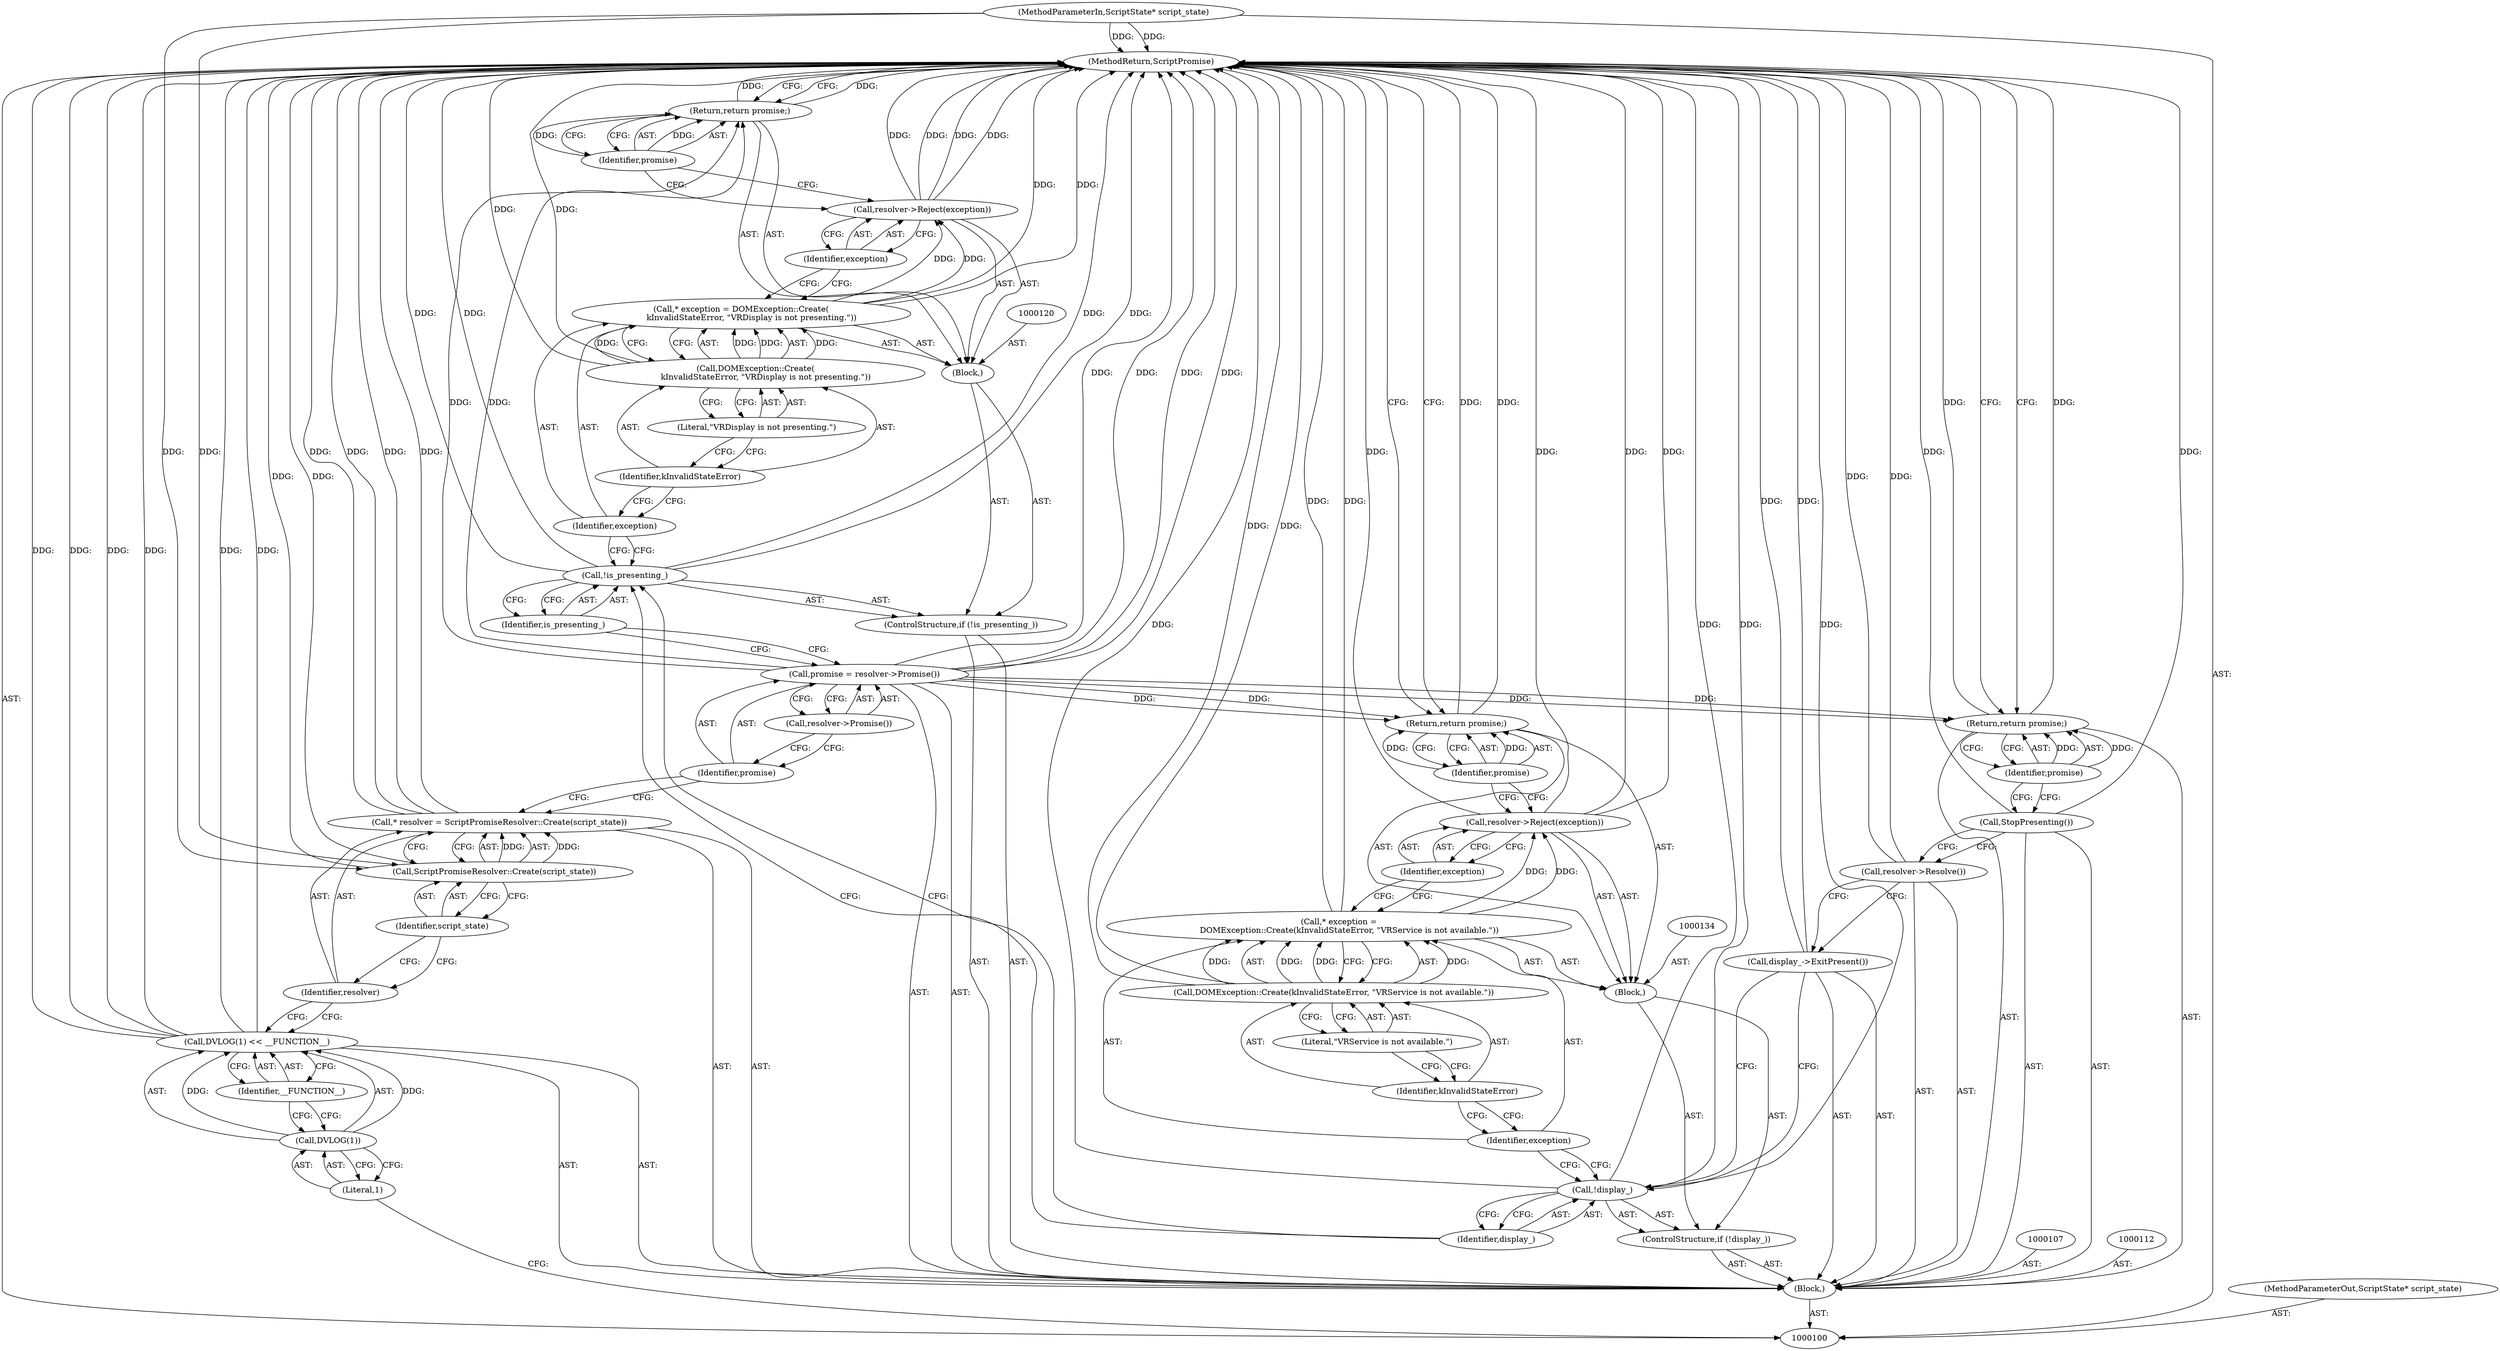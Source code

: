 digraph "0_Chrome_262e77a72493e36e8006aeeba1c7497a42ee5ad9_9" {
"1000149" [label="(MethodReturn,ScriptPromise)"];
"1000101" [label="(MethodParameterIn,ScriptState* script_state)"];
"1000202" [label="(MethodParameterOut,ScriptState* script_state)"];
"1000102" [label="(Block,)"];
"1000129" [label="(Identifier,promise)"];
"1000128" [label="(Return,return promise;)"];
"1000130" [label="(ControlStructure,if (!display_))"];
"1000131" [label="(Call,!display_)"];
"1000132" [label="(Identifier,display_)"];
"1000135" [label="(Call,* exception =\n        DOMException::Create(kInvalidStateError, \"VRService is not available.\"))"];
"1000136" [label="(Identifier,exception)"];
"1000133" [label="(Block,)"];
"1000138" [label="(Identifier,kInvalidStateError)"];
"1000139" [label="(Literal,\"VRService is not available.\")"];
"1000137" [label="(Call,DOMException::Create(kInvalidStateError, \"VRService is not available.\"))"];
"1000141" [label="(Identifier,exception)"];
"1000140" [label="(Call,resolver->Reject(exception))"];
"1000143" [label="(Identifier,promise)"];
"1000142" [label="(Return,return promise;)"];
"1000144" [label="(Call,display_->ExitPresent())"];
"1000106" [label="(Identifier,__FUNCTION__)"];
"1000103" [label="(Call,DVLOG(1) << __FUNCTION__)"];
"1000104" [label="(Call,DVLOG(1))"];
"1000105" [label="(Literal,1)"];
"1000145" [label="(Call,resolver->Resolve())"];
"1000146" [label="(Call,StopPresenting())"];
"1000147" [label="(Return,return promise;)"];
"1000148" [label="(Identifier,promise)"];
"1000108" [label="(Call,* resolver = ScriptPromiseResolver::Create(script_state))"];
"1000109" [label="(Identifier,resolver)"];
"1000110" [label="(Call,ScriptPromiseResolver::Create(script_state))"];
"1000111" [label="(Identifier,script_state)"];
"1000113" [label="(Call,promise = resolver->Promise())"];
"1000114" [label="(Identifier,promise)"];
"1000115" [label="(Call,resolver->Promise())"];
"1000116" [label="(ControlStructure,if (!is_presenting_))"];
"1000117" [label="(Call,!is_presenting_)"];
"1000118" [label="(Identifier,is_presenting_)"];
"1000121" [label="(Call,* exception = DOMException::Create(\n        kInvalidStateError, \"VRDisplay is not presenting.\"))"];
"1000122" [label="(Identifier,exception)"];
"1000123" [label="(Call,DOMException::Create(\n        kInvalidStateError, \"VRDisplay is not presenting.\"))"];
"1000119" [label="(Block,)"];
"1000125" [label="(Literal,\"VRDisplay is not presenting.\")"];
"1000124" [label="(Identifier,kInvalidStateError)"];
"1000127" [label="(Identifier,exception)"];
"1000126" [label="(Call,resolver->Reject(exception))"];
"1000149" -> "1000100"  [label="AST: "];
"1000149" -> "1000128"  [label="CFG: "];
"1000149" -> "1000142"  [label="CFG: "];
"1000149" -> "1000147"  [label="CFG: "];
"1000147" -> "1000149"  [label="DDG: "];
"1000142" -> "1000149"  [label="DDG: "];
"1000117" -> "1000149"  [label="DDG: "];
"1000117" -> "1000149"  [label="DDG: "];
"1000126" -> "1000149"  [label="DDG: "];
"1000126" -> "1000149"  [label="DDG: "];
"1000103" -> "1000149"  [label="DDG: "];
"1000103" -> "1000149"  [label="DDG: "];
"1000103" -> "1000149"  [label="DDG: "];
"1000113" -> "1000149"  [label="DDG: "];
"1000113" -> "1000149"  [label="DDG: "];
"1000140" -> "1000149"  [label="DDG: "];
"1000140" -> "1000149"  [label="DDG: "];
"1000145" -> "1000149"  [label="DDG: "];
"1000137" -> "1000149"  [label="DDG: "];
"1000146" -> "1000149"  [label="DDG: "];
"1000110" -> "1000149"  [label="DDG: "];
"1000121" -> "1000149"  [label="DDG: "];
"1000131" -> "1000149"  [label="DDG: "];
"1000131" -> "1000149"  [label="DDG: "];
"1000144" -> "1000149"  [label="DDG: "];
"1000101" -> "1000149"  [label="DDG: "];
"1000108" -> "1000149"  [label="DDG: "];
"1000108" -> "1000149"  [label="DDG: "];
"1000135" -> "1000149"  [label="DDG: "];
"1000123" -> "1000149"  [label="DDG: "];
"1000128" -> "1000149"  [label="DDG: "];
"1000101" -> "1000100"  [label="AST: "];
"1000101" -> "1000149"  [label="DDG: "];
"1000101" -> "1000110"  [label="DDG: "];
"1000202" -> "1000100"  [label="AST: "];
"1000102" -> "1000100"  [label="AST: "];
"1000103" -> "1000102"  [label="AST: "];
"1000107" -> "1000102"  [label="AST: "];
"1000108" -> "1000102"  [label="AST: "];
"1000112" -> "1000102"  [label="AST: "];
"1000113" -> "1000102"  [label="AST: "];
"1000116" -> "1000102"  [label="AST: "];
"1000130" -> "1000102"  [label="AST: "];
"1000144" -> "1000102"  [label="AST: "];
"1000145" -> "1000102"  [label="AST: "];
"1000146" -> "1000102"  [label="AST: "];
"1000147" -> "1000102"  [label="AST: "];
"1000129" -> "1000128"  [label="AST: "];
"1000129" -> "1000126"  [label="CFG: "];
"1000128" -> "1000129"  [label="CFG: "];
"1000129" -> "1000128"  [label="DDG: "];
"1000128" -> "1000119"  [label="AST: "];
"1000128" -> "1000129"  [label="CFG: "];
"1000129" -> "1000128"  [label="AST: "];
"1000149" -> "1000128"  [label="CFG: "];
"1000128" -> "1000149"  [label="DDG: "];
"1000129" -> "1000128"  [label="DDG: "];
"1000113" -> "1000128"  [label="DDG: "];
"1000130" -> "1000102"  [label="AST: "];
"1000131" -> "1000130"  [label="AST: "];
"1000133" -> "1000130"  [label="AST: "];
"1000131" -> "1000130"  [label="AST: "];
"1000131" -> "1000132"  [label="CFG: "];
"1000132" -> "1000131"  [label="AST: "];
"1000136" -> "1000131"  [label="CFG: "];
"1000144" -> "1000131"  [label="CFG: "];
"1000131" -> "1000149"  [label="DDG: "];
"1000131" -> "1000149"  [label="DDG: "];
"1000132" -> "1000131"  [label="AST: "];
"1000132" -> "1000117"  [label="CFG: "];
"1000131" -> "1000132"  [label="CFG: "];
"1000135" -> "1000133"  [label="AST: "];
"1000135" -> "1000137"  [label="CFG: "];
"1000136" -> "1000135"  [label="AST: "];
"1000137" -> "1000135"  [label="AST: "];
"1000141" -> "1000135"  [label="CFG: "];
"1000135" -> "1000149"  [label="DDG: "];
"1000137" -> "1000135"  [label="DDG: "];
"1000137" -> "1000135"  [label="DDG: "];
"1000135" -> "1000140"  [label="DDG: "];
"1000136" -> "1000135"  [label="AST: "];
"1000136" -> "1000131"  [label="CFG: "];
"1000138" -> "1000136"  [label="CFG: "];
"1000133" -> "1000130"  [label="AST: "];
"1000134" -> "1000133"  [label="AST: "];
"1000135" -> "1000133"  [label="AST: "];
"1000140" -> "1000133"  [label="AST: "];
"1000142" -> "1000133"  [label="AST: "];
"1000138" -> "1000137"  [label="AST: "];
"1000138" -> "1000136"  [label="CFG: "];
"1000139" -> "1000138"  [label="CFG: "];
"1000139" -> "1000137"  [label="AST: "];
"1000139" -> "1000138"  [label="CFG: "];
"1000137" -> "1000139"  [label="CFG: "];
"1000137" -> "1000135"  [label="AST: "];
"1000137" -> "1000139"  [label="CFG: "];
"1000138" -> "1000137"  [label="AST: "];
"1000139" -> "1000137"  [label="AST: "];
"1000135" -> "1000137"  [label="CFG: "];
"1000137" -> "1000149"  [label="DDG: "];
"1000137" -> "1000135"  [label="DDG: "];
"1000137" -> "1000135"  [label="DDG: "];
"1000141" -> "1000140"  [label="AST: "];
"1000141" -> "1000135"  [label="CFG: "];
"1000140" -> "1000141"  [label="CFG: "];
"1000140" -> "1000133"  [label="AST: "];
"1000140" -> "1000141"  [label="CFG: "];
"1000141" -> "1000140"  [label="AST: "];
"1000143" -> "1000140"  [label="CFG: "];
"1000140" -> "1000149"  [label="DDG: "];
"1000140" -> "1000149"  [label="DDG: "];
"1000135" -> "1000140"  [label="DDG: "];
"1000143" -> "1000142"  [label="AST: "];
"1000143" -> "1000140"  [label="CFG: "];
"1000142" -> "1000143"  [label="CFG: "];
"1000143" -> "1000142"  [label="DDG: "];
"1000142" -> "1000133"  [label="AST: "];
"1000142" -> "1000143"  [label="CFG: "];
"1000143" -> "1000142"  [label="AST: "];
"1000149" -> "1000142"  [label="CFG: "];
"1000142" -> "1000149"  [label="DDG: "];
"1000143" -> "1000142"  [label="DDG: "];
"1000113" -> "1000142"  [label="DDG: "];
"1000144" -> "1000102"  [label="AST: "];
"1000144" -> "1000131"  [label="CFG: "];
"1000145" -> "1000144"  [label="CFG: "];
"1000144" -> "1000149"  [label="DDG: "];
"1000106" -> "1000103"  [label="AST: "];
"1000106" -> "1000104"  [label="CFG: "];
"1000103" -> "1000106"  [label="CFG: "];
"1000103" -> "1000102"  [label="AST: "];
"1000103" -> "1000106"  [label="CFG: "];
"1000104" -> "1000103"  [label="AST: "];
"1000106" -> "1000103"  [label="AST: "];
"1000109" -> "1000103"  [label="CFG: "];
"1000103" -> "1000149"  [label="DDG: "];
"1000103" -> "1000149"  [label="DDG: "];
"1000103" -> "1000149"  [label="DDG: "];
"1000104" -> "1000103"  [label="DDG: "];
"1000104" -> "1000103"  [label="AST: "];
"1000104" -> "1000105"  [label="CFG: "];
"1000105" -> "1000104"  [label="AST: "];
"1000106" -> "1000104"  [label="CFG: "];
"1000104" -> "1000103"  [label="DDG: "];
"1000105" -> "1000104"  [label="AST: "];
"1000105" -> "1000100"  [label="CFG: "];
"1000104" -> "1000105"  [label="CFG: "];
"1000145" -> "1000102"  [label="AST: "];
"1000145" -> "1000144"  [label="CFG: "];
"1000146" -> "1000145"  [label="CFG: "];
"1000145" -> "1000149"  [label="DDG: "];
"1000146" -> "1000102"  [label="AST: "];
"1000146" -> "1000145"  [label="CFG: "];
"1000148" -> "1000146"  [label="CFG: "];
"1000146" -> "1000149"  [label="DDG: "];
"1000147" -> "1000102"  [label="AST: "];
"1000147" -> "1000148"  [label="CFG: "];
"1000148" -> "1000147"  [label="AST: "];
"1000149" -> "1000147"  [label="CFG: "];
"1000147" -> "1000149"  [label="DDG: "];
"1000148" -> "1000147"  [label="DDG: "];
"1000113" -> "1000147"  [label="DDG: "];
"1000148" -> "1000147"  [label="AST: "];
"1000148" -> "1000146"  [label="CFG: "];
"1000147" -> "1000148"  [label="CFG: "];
"1000148" -> "1000147"  [label="DDG: "];
"1000108" -> "1000102"  [label="AST: "];
"1000108" -> "1000110"  [label="CFG: "];
"1000109" -> "1000108"  [label="AST: "];
"1000110" -> "1000108"  [label="AST: "];
"1000114" -> "1000108"  [label="CFG: "];
"1000108" -> "1000149"  [label="DDG: "];
"1000108" -> "1000149"  [label="DDG: "];
"1000110" -> "1000108"  [label="DDG: "];
"1000109" -> "1000108"  [label="AST: "];
"1000109" -> "1000103"  [label="CFG: "];
"1000111" -> "1000109"  [label="CFG: "];
"1000110" -> "1000108"  [label="AST: "];
"1000110" -> "1000111"  [label="CFG: "];
"1000111" -> "1000110"  [label="AST: "];
"1000108" -> "1000110"  [label="CFG: "];
"1000110" -> "1000149"  [label="DDG: "];
"1000110" -> "1000108"  [label="DDG: "];
"1000101" -> "1000110"  [label="DDG: "];
"1000111" -> "1000110"  [label="AST: "];
"1000111" -> "1000109"  [label="CFG: "];
"1000110" -> "1000111"  [label="CFG: "];
"1000113" -> "1000102"  [label="AST: "];
"1000113" -> "1000115"  [label="CFG: "];
"1000114" -> "1000113"  [label="AST: "];
"1000115" -> "1000113"  [label="AST: "];
"1000118" -> "1000113"  [label="CFG: "];
"1000113" -> "1000149"  [label="DDG: "];
"1000113" -> "1000149"  [label="DDG: "];
"1000113" -> "1000128"  [label="DDG: "];
"1000113" -> "1000142"  [label="DDG: "];
"1000113" -> "1000147"  [label="DDG: "];
"1000114" -> "1000113"  [label="AST: "];
"1000114" -> "1000108"  [label="CFG: "];
"1000115" -> "1000114"  [label="CFG: "];
"1000115" -> "1000113"  [label="AST: "];
"1000115" -> "1000114"  [label="CFG: "];
"1000113" -> "1000115"  [label="CFG: "];
"1000116" -> "1000102"  [label="AST: "];
"1000117" -> "1000116"  [label="AST: "];
"1000119" -> "1000116"  [label="AST: "];
"1000117" -> "1000116"  [label="AST: "];
"1000117" -> "1000118"  [label="CFG: "];
"1000118" -> "1000117"  [label="AST: "];
"1000122" -> "1000117"  [label="CFG: "];
"1000132" -> "1000117"  [label="CFG: "];
"1000117" -> "1000149"  [label="DDG: "];
"1000117" -> "1000149"  [label="DDG: "];
"1000118" -> "1000117"  [label="AST: "];
"1000118" -> "1000113"  [label="CFG: "];
"1000117" -> "1000118"  [label="CFG: "];
"1000121" -> "1000119"  [label="AST: "];
"1000121" -> "1000123"  [label="CFG: "];
"1000122" -> "1000121"  [label="AST: "];
"1000123" -> "1000121"  [label="AST: "];
"1000127" -> "1000121"  [label="CFG: "];
"1000121" -> "1000149"  [label="DDG: "];
"1000123" -> "1000121"  [label="DDG: "];
"1000123" -> "1000121"  [label="DDG: "];
"1000121" -> "1000126"  [label="DDG: "];
"1000122" -> "1000121"  [label="AST: "];
"1000122" -> "1000117"  [label="CFG: "];
"1000124" -> "1000122"  [label="CFG: "];
"1000123" -> "1000121"  [label="AST: "];
"1000123" -> "1000125"  [label="CFG: "];
"1000124" -> "1000123"  [label="AST: "];
"1000125" -> "1000123"  [label="AST: "];
"1000121" -> "1000123"  [label="CFG: "];
"1000123" -> "1000149"  [label="DDG: "];
"1000123" -> "1000121"  [label="DDG: "];
"1000123" -> "1000121"  [label="DDG: "];
"1000119" -> "1000116"  [label="AST: "];
"1000120" -> "1000119"  [label="AST: "];
"1000121" -> "1000119"  [label="AST: "];
"1000126" -> "1000119"  [label="AST: "];
"1000128" -> "1000119"  [label="AST: "];
"1000125" -> "1000123"  [label="AST: "];
"1000125" -> "1000124"  [label="CFG: "];
"1000123" -> "1000125"  [label="CFG: "];
"1000124" -> "1000123"  [label="AST: "];
"1000124" -> "1000122"  [label="CFG: "];
"1000125" -> "1000124"  [label="CFG: "];
"1000127" -> "1000126"  [label="AST: "];
"1000127" -> "1000121"  [label="CFG: "];
"1000126" -> "1000127"  [label="CFG: "];
"1000126" -> "1000119"  [label="AST: "];
"1000126" -> "1000127"  [label="CFG: "];
"1000127" -> "1000126"  [label="AST: "];
"1000129" -> "1000126"  [label="CFG: "];
"1000126" -> "1000149"  [label="DDG: "];
"1000126" -> "1000149"  [label="DDG: "];
"1000121" -> "1000126"  [label="DDG: "];
}
